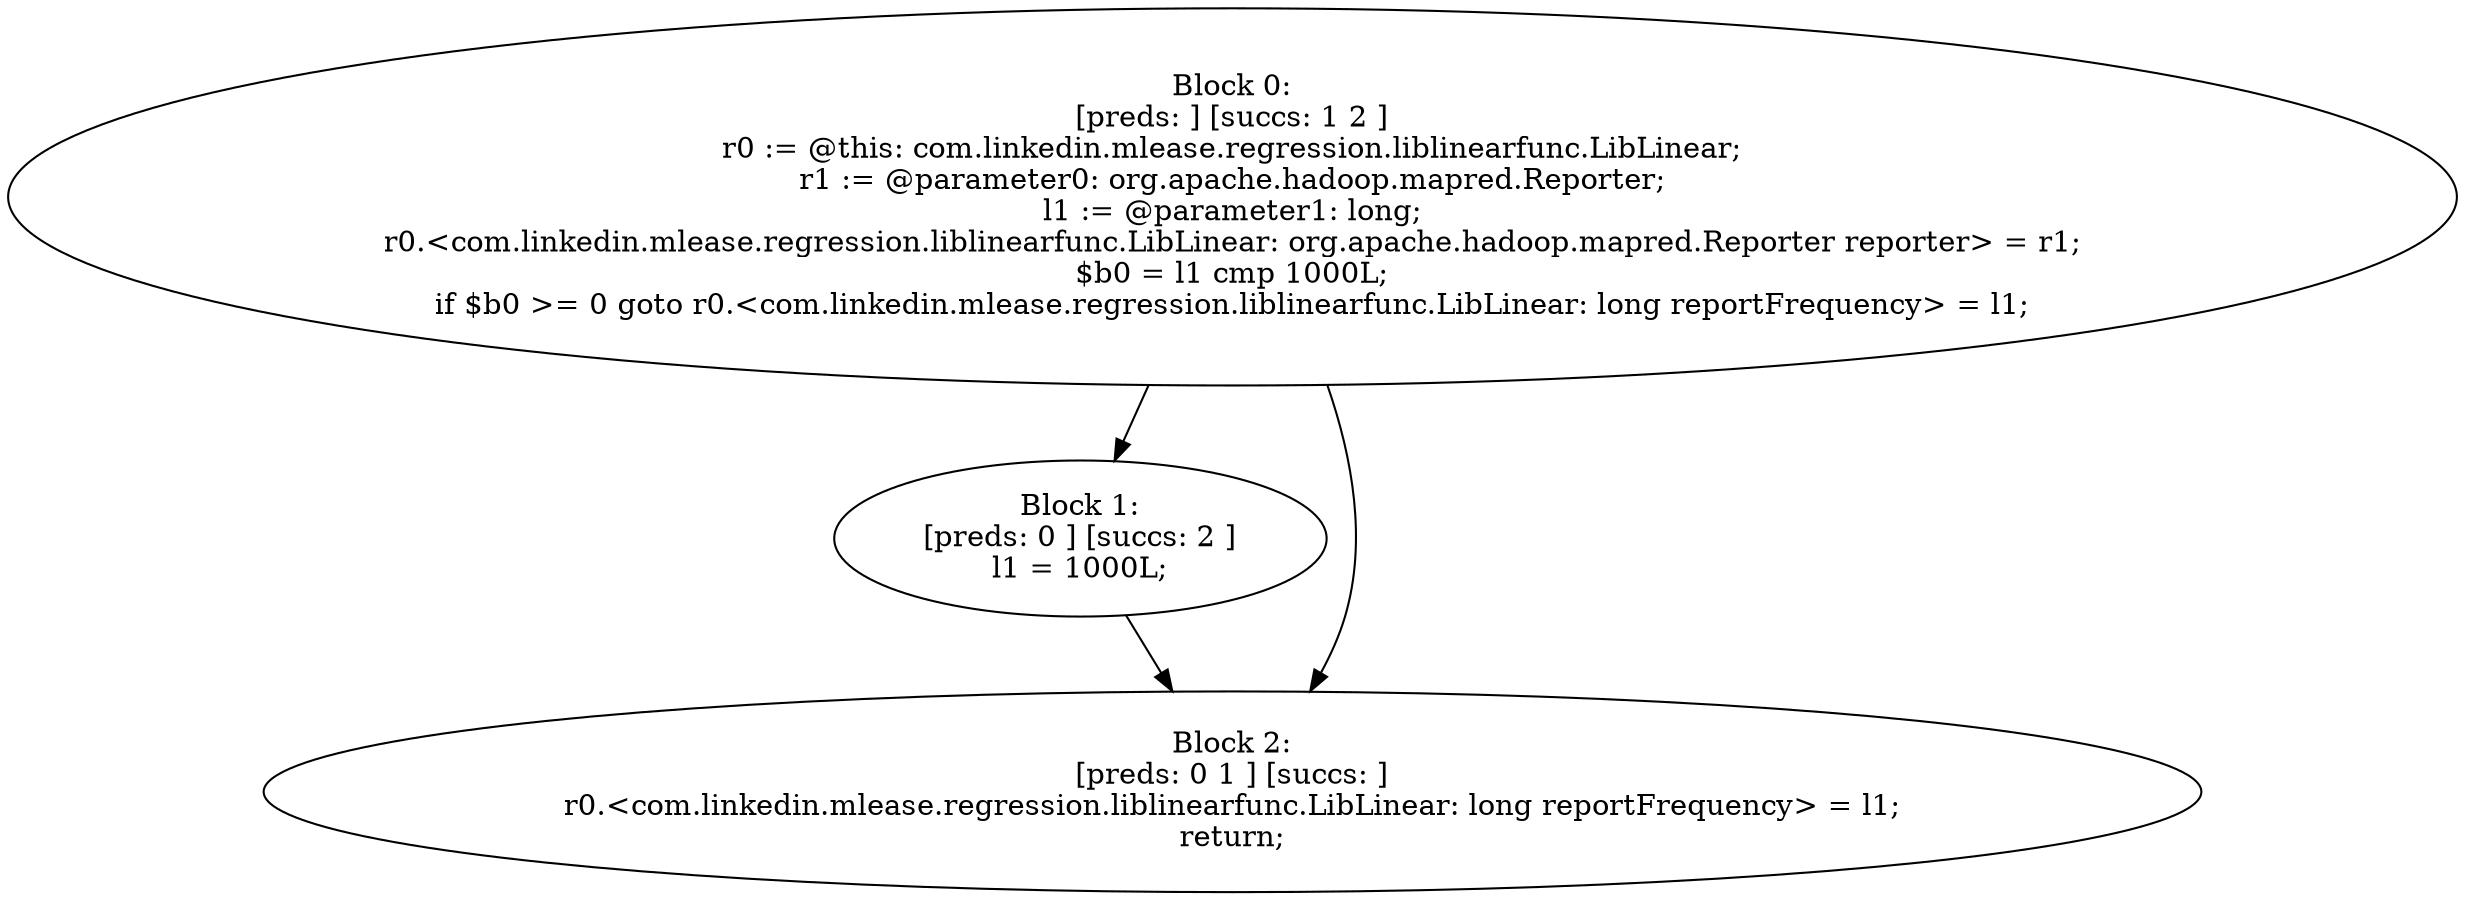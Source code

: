 digraph "unitGraph" {
    "Block 0:
[preds: ] [succs: 1 2 ]
r0 := @this: com.linkedin.mlease.regression.liblinearfunc.LibLinear;
r1 := @parameter0: org.apache.hadoop.mapred.Reporter;
l1 := @parameter1: long;
r0.<com.linkedin.mlease.regression.liblinearfunc.LibLinear: org.apache.hadoop.mapred.Reporter reporter> = r1;
$b0 = l1 cmp 1000L;
if $b0 >= 0 goto r0.<com.linkedin.mlease.regression.liblinearfunc.LibLinear: long reportFrequency> = l1;
"
    "Block 1:
[preds: 0 ] [succs: 2 ]
l1 = 1000L;
"
    "Block 2:
[preds: 0 1 ] [succs: ]
r0.<com.linkedin.mlease.regression.liblinearfunc.LibLinear: long reportFrequency> = l1;
return;
"
    "Block 0:
[preds: ] [succs: 1 2 ]
r0 := @this: com.linkedin.mlease.regression.liblinearfunc.LibLinear;
r1 := @parameter0: org.apache.hadoop.mapred.Reporter;
l1 := @parameter1: long;
r0.<com.linkedin.mlease.regression.liblinearfunc.LibLinear: org.apache.hadoop.mapred.Reporter reporter> = r1;
$b0 = l1 cmp 1000L;
if $b0 >= 0 goto r0.<com.linkedin.mlease.regression.liblinearfunc.LibLinear: long reportFrequency> = l1;
"->"Block 1:
[preds: 0 ] [succs: 2 ]
l1 = 1000L;
";
    "Block 0:
[preds: ] [succs: 1 2 ]
r0 := @this: com.linkedin.mlease.regression.liblinearfunc.LibLinear;
r1 := @parameter0: org.apache.hadoop.mapred.Reporter;
l1 := @parameter1: long;
r0.<com.linkedin.mlease.regression.liblinearfunc.LibLinear: org.apache.hadoop.mapred.Reporter reporter> = r1;
$b0 = l1 cmp 1000L;
if $b0 >= 0 goto r0.<com.linkedin.mlease.regression.liblinearfunc.LibLinear: long reportFrequency> = l1;
"->"Block 2:
[preds: 0 1 ] [succs: ]
r0.<com.linkedin.mlease.regression.liblinearfunc.LibLinear: long reportFrequency> = l1;
return;
";
    "Block 1:
[preds: 0 ] [succs: 2 ]
l1 = 1000L;
"->"Block 2:
[preds: 0 1 ] [succs: ]
r0.<com.linkedin.mlease.regression.liblinearfunc.LibLinear: long reportFrequency> = l1;
return;
";
}
